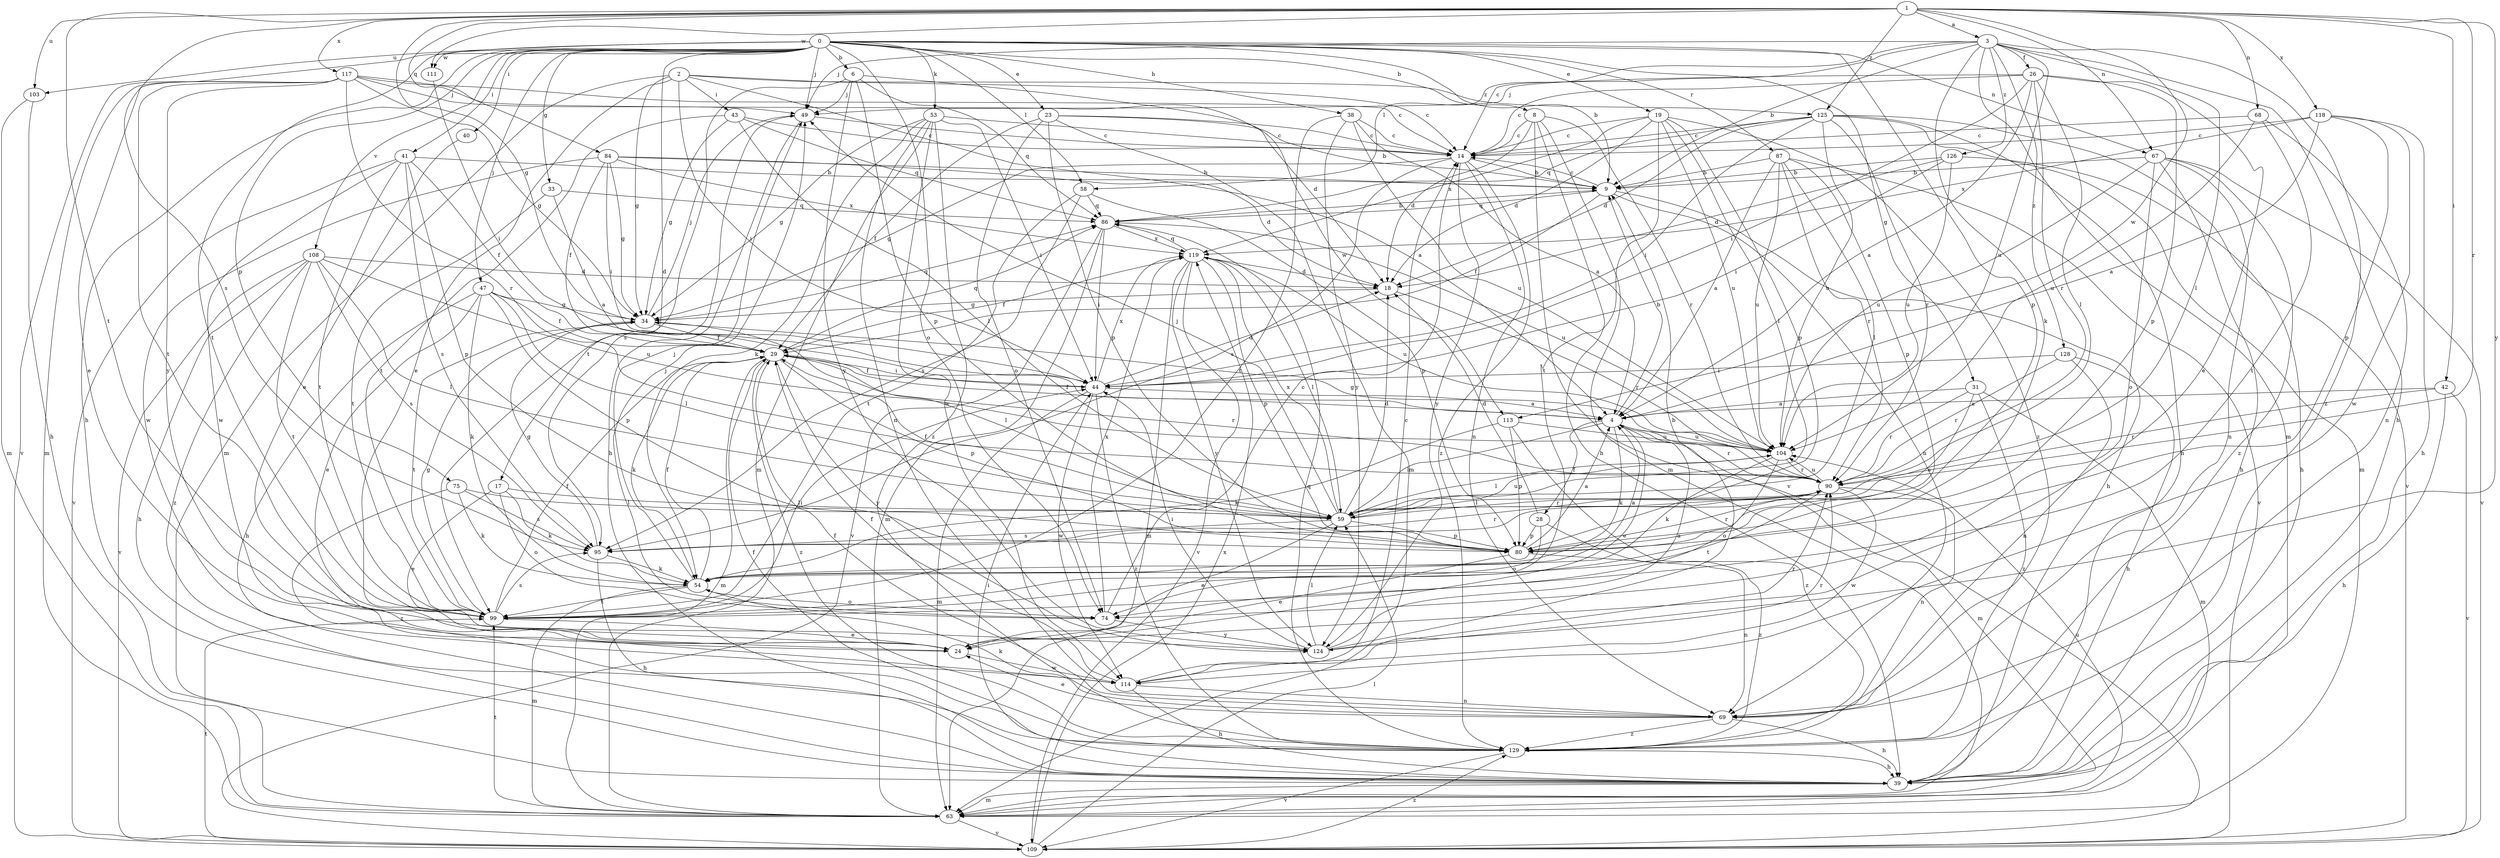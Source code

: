 strict digraph  {
0;
1;
2;
3;
4;
6;
8;
9;
14;
17;
18;
19;
23;
24;
26;
28;
29;
31;
33;
34;
38;
39;
40;
41;
42;
43;
44;
47;
49;
53;
54;
58;
59;
63;
67;
68;
69;
74;
75;
80;
84;
86;
87;
90;
95;
99;
103;
104;
108;
109;
111;
113;
114;
117;
118;
119;
124;
125;
126;
128;
129;
0 -> 6  [label=b];
0 -> 8  [label=b];
0 -> 9  [label=b];
0 -> 17  [label=d];
0 -> 19  [label=e];
0 -> 23  [label=e];
0 -> 31  [label=g];
0 -> 33  [label=g];
0 -> 38  [label=h];
0 -> 39  [label=h];
0 -> 40  [label=i];
0 -> 41  [label=i];
0 -> 47  [label=j];
0 -> 49  [label=j];
0 -> 53  [label=k];
0 -> 58  [label=l];
0 -> 67  [label=n];
0 -> 74  [label=o];
0 -> 75  [label=p];
0 -> 80  [label=p];
0 -> 87  [label=r];
0 -> 99  [label=t];
0 -> 103  [label=u];
0 -> 108  [label=v];
0 -> 109  [label=v];
0 -> 111  [label=w];
1 -> 3  [label=a];
1 -> 34  [label=g];
1 -> 42  [label=i];
1 -> 67  [label=n];
1 -> 68  [label=n];
1 -> 84  [label=q];
1 -> 90  [label=r];
1 -> 95  [label=s];
1 -> 99  [label=t];
1 -> 103  [label=u];
1 -> 111  [label=w];
1 -> 113  [label=w];
1 -> 117  [label=x];
1 -> 118  [label=x];
1 -> 124  [label=y];
1 -> 125  [label=z];
2 -> 4  [label=a];
2 -> 14  [label=c];
2 -> 24  [label=e];
2 -> 34  [label=g];
2 -> 43  [label=i];
2 -> 44  [label=i];
2 -> 63  [label=m];
2 -> 125  [label=z];
3 -> 9  [label=b];
3 -> 14  [label=c];
3 -> 26  [label=f];
3 -> 39  [label=h];
3 -> 49  [label=j];
3 -> 54  [label=k];
3 -> 58  [label=l];
3 -> 59  [label=l];
3 -> 63  [label=m];
3 -> 104  [label=u];
3 -> 126  [label=z];
3 -> 128  [label=z];
3 -> 129  [label=z];
4 -> 9  [label=b];
4 -> 24  [label=e];
4 -> 28  [label=f];
4 -> 29  [label=f];
4 -> 54  [label=k];
4 -> 59  [label=l];
4 -> 63  [label=m];
4 -> 90  [label=r];
4 -> 104  [label=u];
6 -> 49  [label=j];
6 -> 80  [label=p];
6 -> 86  [label=q];
6 -> 99  [label=t];
6 -> 113  [label=w];
6 -> 124  [label=y];
8 -> 14  [label=c];
8 -> 18  [label=d];
8 -> 39  [label=h];
8 -> 63  [label=m];
8 -> 90  [label=r];
8 -> 109  [label=v];
9 -> 14  [label=c];
9 -> 29  [label=f];
9 -> 39  [label=h];
9 -> 69  [label=n];
9 -> 86  [label=q];
14 -> 9  [label=b];
14 -> 34  [label=g];
14 -> 69  [label=n];
14 -> 95  [label=s];
14 -> 124  [label=y];
14 -> 129  [label=z];
17 -> 24  [label=e];
17 -> 54  [label=k];
17 -> 59  [label=l];
17 -> 74  [label=o];
18 -> 34  [label=g];
18 -> 90  [label=r];
19 -> 14  [label=c];
19 -> 18  [label=d];
19 -> 59  [label=l];
19 -> 80  [label=p];
19 -> 99  [label=t];
19 -> 104  [label=u];
19 -> 119  [label=x];
19 -> 129  [label=z];
23 -> 9  [label=b];
23 -> 14  [label=c];
23 -> 29  [label=f];
23 -> 63  [label=m];
23 -> 74  [label=o];
23 -> 80  [label=p];
24 -> 114  [label=w];
26 -> 4  [label=a];
26 -> 14  [label=c];
26 -> 24  [label=e];
26 -> 44  [label=i];
26 -> 49  [label=j];
26 -> 59  [label=l];
26 -> 80  [label=p];
26 -> 90  [label=r];
28 -> 18  [label=d];
28 -> 74  [label=o];
28 -> 80  [label=p];
28 -> 129  [label=z];
29 -> 44  [label=i];
29 -> 54  [label=k];
29 -> 63  [label=m];
29 -> 80  [label=p];
29 -> 86  [label=q];
29 -> 90  [label=r];
29 -> 124  [label=y];
29 -> 129  [label=z];
31 -> 4  [label=a];
31 -> 63  [label=m];
31 -> 90  [label=r];
31 -> 95  [label=s];
31 -> 129  [label=z];
33 -> 4  [label=a];
33 -> 86  [label=q];
33 -> 99  [label=t];
34 -> 29  [label=f];
34 -> 49  [label=j];
34 -> 59  [label=l];
34 -> 86  [label=q];
34 -> 99  [label=t];
38 -> 4  [label=a];
38 -> 14  [label=c];
38 -> 99  [label=t];
38 -> 104  [label=u];
38 -> 124  [label=y];
39 -> 44  [label=i];
39 -> 63  [label=m];
40 -> 24  [label=e];
41 -> 9  [label=b];
41 -> 29  [label=f];
41 -> 80  [label=p];
41 -> 95  [label=s];
41 -> 99  [label=t];
41 -> 109  [label=v];
41 -> 114  [label=w];
42 -> 4  [label=a];
42 -> 39  [label=h];
42 -> 90  [label=r];
42 -> 109  [label=v];
43 -> 14  [label=c];
43 -> 34  [label=g];
43 -> 59  [label=l];
43 -> 86  [label=q];
43 -> 99  [label=t];
44 -> 4  [label=a];
44 -> 18  [label=d];
44 -> 29  [label=f];
44 -> 63  [label=m];
44 -> 114  [label=w];
44 -> 119  [label=x];
44 -> 129  [label=z];
47 -> 24  [label=e];
47 -> 29  [label=f];
47 -> 34  [label=g];
47 -> 39  [label=h];
47 -> 54  [label=k];
47 -> 59  [label=l];
47 -> 80  [label=p];
49 -> 14  [label=c];
49 -> 39  [label=h];
49 -> 95  [label=s];
53 -> 14  [label=c];
53 -> 34  [label=g];
53 -> 44  [label=i];
53 -> 54  [label=k];
53 -> 63  [label=m];
53 -> 69  [label=n];
53 -> 114  [label=w];
53 -> 129  [label=z];
54 -> 4  [label=a];
54 -> 29  [label=f];
54 -> 49  [label=j];
54 -> 63  [label=m];
54 -> 74  [label=o];
54 -> 99  [label=t];
58 -> 80  [label=p];
58 -> 86  [label=q];
58 -> 95  [label=s];
58 -> 99  [label=t];
59 -> 18  [label=d];
59 -> 24  [label=e];
59 -> 29  [label=f];
59 -> 49  [label=j];
59 -> 80  [label=p];
59 -> 90  [label=r];
59 -> 95  [label=s];
59 -> 104  [label=u];
59 -> 119  [label=x];
63 -> 99  [label=t];
63 -> 104  [label=u];
63 -> 109  [label=v];
67 -> 9  [label=b];
67 -> 39  [label=h];
67 -> 69  [label=n];
67 -> 74  [label=o];
67 -> 104  [label=u];
67 -> 109  [label=v];
67 -> 129  [label=z];
68 -> 14  [label=c];
68 -> 69  [label=n];
68 -> 99  [label=t];
68 -> 104  [label=u];
69 -> 24  [label=e];
69 -> 29  [label=f];
69 -> 39  [label=h];
69 -> 54  [label=k];
69 -> 129  [label=z];
74 -> 14  [label=c];
74 -> 49  [label=j];
74 -> 119  [label=x];
74 -> 124  [label=y];
75 -> 54  [label=k];
75 -> 59  [label=l];
75 -> 95  [label=s];
75 -> 129  [label=z];
80 -> 4  [label=a];
80 -> 24  [label=e];
80 -> 69  [label=n];
80 -> 90  [label=r];
84 -> 9  [label=b];
84 -> 18  [label=d];
84 -> 29  [label=f];
84 -> 34  [label=g];
84 -> 44  [label=i];
84 -> 114  [label=w];
84 -> 119  [label=x];
86 -> 9  [label=b];
86 -> 44  [label=i];
86 -> 63  [label=m];
86 -> 104  [label=u];
86 -> 109  [label=v];
86 -> 119  [label=x];
87 -> 4  [label=a];
87 -> 9  [label=b];
87 -> 59  [label=l];
87 -> 80  [label=p];
87 -> 90  [label=r];
87 -> 104  [label=u];
87 -> 109  [label=v];
90 -> 59  [label=l];
90 -> 69  [label=n];
90 -> 99  [label=t];
90 -> 104  [label=u];
90 -> 114  [label=w];
95 -> 34  [label=g];
95 -> 39  [label=h];
95 -> 54  [label=k];
95 -> 90  [label=r];
99 -> 24  [label=e];
99 -> 29  [label=f];
99 -> 34  [label=g];
99 -> 44  [label=i];
99 -> 95  [label=s];
103 -> 39  [label=h];
103 -> 63  [label=m];
104 -> 34  [label=g];
104 -> 54  [label=k];
104 -> 59  [label=l];
104 -> 74  [label=o];
104 -> 90  [label=r];
108 -> 18  [label=d];
108 -> 39  [label=h];
108 -> 59  [label=l];
108 -> 95  [label=s];
108 -> 99  [label=t];
108 -> 104  [label=u];
108 -> 109  [label=v];
108 -> 129  [label=z];
109 -> 59  [label=l];
109 -> 99  [label=t];
109 -> 119  [label=x];
109 -> 129  [label=z];
111 -> 44  [label=i];
113 -> 54  [label=k];
113 -> 80  [label=p];
113 -> 104  [label=u];
113 -> 129  [label=z];
114 -> 14  [label=c];
114 -> 29  [label=f];
114 -> 39  [label=h];
114 -> 69  [label=n];
114 -> 90  [label=r];
117 -> 14  [label=c];
117 -> 18  [label=d];
117 -> 24  [label=e];
117 -> 34  [label=g];
117 -> 49  [label=j];
117 -> 63  [label=m];
117 -> 90  [label=r];
117 -> 99  [label=t];
117 -> 124  [label=y];
118 -> 4  [label=a];
118 -> 14  [label=c];
118 -> 39  [label=h];
118 -> 80  [label=p];
118 -> 114  [label=w];
118 -> 119  [label=x];
119 -> 18  [label=d];
119 -> 29  [label=f];
119 -> 59  [label=l];
119 -> 63  [label=m];
119 -> 80  [label=p];
119 -> 86  [label=q];
119 -> 104  [label=u];
119 -> 109  [label=v];
119 -> 124  [label=y];
124 -> 4  [label=a];
124 -> 9  [label=b];
124 -> 44  [label=i];
124 -> 59  [label=l];
124 -> 90  [label=r];
125 -> 14  [label=c];
125 -> 18  [label=d];
125 -> 39  [label=h];
125 -> 44  [label=i];
125 -> 63  [label=m];
125 -> 86  [label=q];
125 -> 90  [label=r];
125 -> 104  [label=u];
125 -> 109  [label=v];
126 -> 9  [label=b];
126 -> 18  [label=d];
126 -> 39  [label=h];
126 -> 44  [label=i];
126 -> 104  [label=u];
128 -> 39  [label=h];
128 -> 44  [label=i];
128 -> 69  [label=n];
128 -> 90  [label=r];
129 -> 29  [label=f];
129 -> 39  [label=h];
129 -> 86  [label=q];
129 -> 109  [label=v];
}
